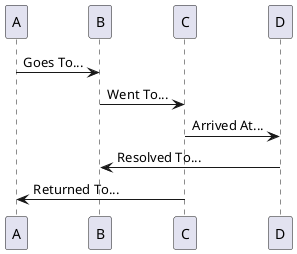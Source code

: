 @startuml
A -> B: Goes To...
B -> C: Went To...
C -> D: Arrived At...
D -> B: Resolved To...
C -> A: Returned To...
@enduml
